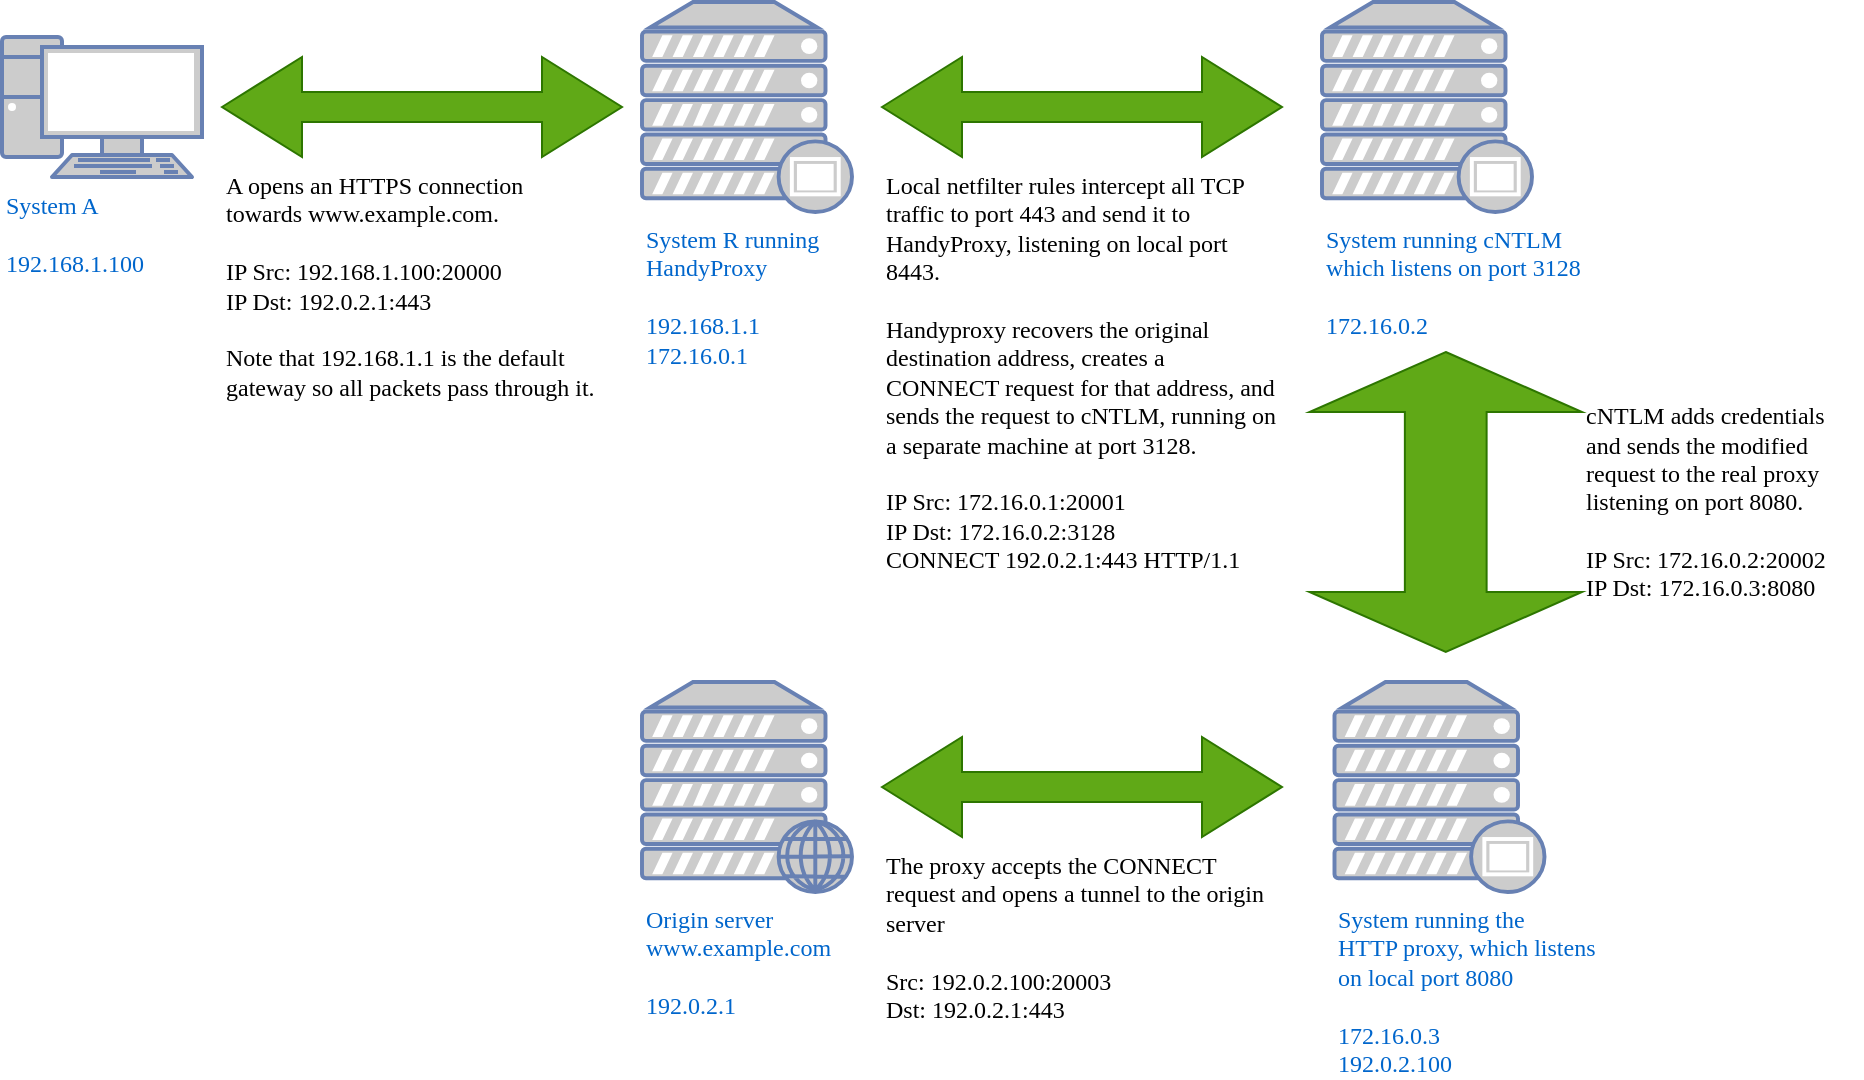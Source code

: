 <mxfile version="14.6.13" type="device"><diagram name="Page-1" id="822b0af5-4adb-64df-f703-e8dfc1f81529"><mxGraphModel dx="1102" dy="814" grid="1" gridSize="10" guides="1" tooltips="1" connect="1" arrows="1" fold="1" page="1" pageScale="1" pageWidth="1100" pageHeight="850" background="#ffffff" math="0" shadow="0"><root><mxCell id="0"/><mxCell id="1" parent="0"/><mxCell id="e0hVFOviVvBzc4T_WlIv-1" value="System A&lt;br&gt;&lt;br&gt;192.168.1.100" style="fontColor=#0066CC;verticalAlign=top;verticalLabelPosition=bottom;labelPosition=center;align=left;html=1;outlineConnect=0;fillColor=#CCCCCC;strokeColor=#6881B3;gradientColor=none;gradientDirection=north;strokeWidth=2;shape=mxgraph.networks.pc;fontFamily=Montserrat;fontSource=https%3A%2F%2Ffonts.googleapis.com%2Fcss%3Ffamily%3DMontserrat;" parent="1" vertex="1"><mxGeometry x="60" y="267.5" width="100" height="70" as="geometry"/></mxCell><mxCell id="e0hVFOviVvBzc4T_WlIv-3" value="Origin server&lt;br&gt;www.example.com&lt;br&gt;&lt;br&gt;192.0.2.1" style="fontColor=#0066CC;verticalAlign=top;verticalLabelPosition=bottom;labelPosition=center;align=left;html=1;outlineConnect=0;fillColor=#CCCCCC;strokeColor=#6881B3;gradientColor=none;gradientDirection=north;strokeWidth=2;shape=mxgraph.networks.web_server;fontFamily=Montserrat;fontSource=https%3A%2F%2Ffonts.googleapis.com%2Fcss%3Ffamily%3DMontserrat;" parent="1" vertex="1"><mxGeometry x="380" y="590" width="105" height="105" as="geometry"/></mxCell><mxCell id="e0hVFOviVvBzc4T_WlIv-4" value="System R running&lt;br&gt;HandyProxy&lt;br&gt;&lt;br&gt;192.168.1.1&lt;br&gt;172.16.0.1" style="fontColor=#0066CC;verticalAlign=top;verticalLabelPosition=bottom;labelPosition=center;align=left;html=1;outlineConnect=0;fillColor=#CCCCCC;strokeColor=#6881B3;gradientColor=none;gradientDirection=north;strokeWidth=2;shape=mxgraph.networks.proxy_server;fontFamily=Montserrat;fontSource=https%3A%2F%2Ffonts.googleapis.com%2Fcss%3Ffamily%3DMontserrat;" parent="1" vertex="1"><mxGeometry x="380" y="250" width="105" height="105" as="geometry"/></mxCell><mxCell id="e0hVFOviVvBzc4T_WlIv-5" value="System running cNTLM&lt;br&gt;which listens on port 3128&lt;br&gt;&lt;br&gt;172.16.0.2" style="fontColor=#0066CC;verticalAlign=top;verticalLabelPosition=bottom;labelPosition=center;align=left;html=1;outlineConnect=0;fillColor=#CCCCCC;strokeColor=#6881B3;gradientColor=none;gradientDirection=north;strokeWidth=2;shape=mxgraph.networks.proxy_server;fontFamily=Montserrat;fontSource=https%3A%2F%2Ffonts.googleapis.com%2Fcss%3Ffamily%3DMontserrat;" parent="1" vertex="1"><mxGeometry x="720" y="250" width="105" height="105" as="geometry"/></mxCell><mxCell id="e0hVFOviVvBzc4T_WlIv-6" value="System running the&lt;br&gt;HTTP proxy, which listens&lt;br&gt;on local port 8080&lt;br&gt;&lt;br&gt;172.16.0.3&lt;br&gt;192.0.2.100" style="fontColor=#0066CC;verticalAlign=top;verticalLabelPosition=bottom;labelPosition=center;align=left;html=1;outlineConnect=0;fillColor=#CCCCCC;strokeColor=#6881B3;gradientColor=none;gradientDirection=north;strokeWidth=2;shape=mxgraph.networks.proxy_server;fontFamily=Montserrat;fontSource=https%3A%2F%2Ffonts.googleapis.com%2Fcss%3Ffamily%3DMontserrat;" parent="1" vertex="1"><mxGeometry x="726.25" y="590" width="105" height="105" as="geometry"/></mxCell><mxCell id="e0hVFOviVvBzc4T_WlIv-7" value="A opens an HTTPS connection&lt;br&gt;towards www.example.com.&lt;br&gt;&lt;br&gt;IP Src: 192.168.1.100:20000&lt;br&gt;IP Dst: 192.0.2.1:443&lt;br&gt;&lt;br&gt;Note that 192.168.1.1 is the default gateway so all packets pass through it." style="shape=doubleArrow;whiteSpace=wrap;html=1;fillColor=#60a917;strokeColor=#2D7600;fontColor=#000000;verticalAlign=top;labelPosition=center;verticalLabelPosition=bottom;align=left;fontFamily=Montserrat;fontSource=https%3A%2F%2Ffonts.googleapis.com%2Fcss%3Ffamily%3DMontserrat;" parent="1" vertex="1"><mxGeometry x="170" y="277.5" width="200" height="50" as="geometry"/></mxCell><mxCell id="e0hVFOviVvBzc4T_WlIv-8" value="Local netfilter rules intercept all TCP traffic to port 443 and send it to HandyProxy, listening on local port 8443.&lt;br&gt;&lt;br&gt;Handyproxy recovers the original destination address, creates a CONNECT request for that address, and sends the request to cNTLM, running on a separate machine at port 3128.&lt;br&gt;&lt;br&gt;IP Src: 172.16.0.1:20001&lt;br&gt;IP Dst: 172.16.0.2:3128&lt;br&gt;CONNECT 192.0.2.1:443 HTTP/1.1" style="shape=doubleArrow;whiteSpace=wrap;html=1;fillColor=#60a917;strokeColor=#2D7600;fontColor=#000000;verticalAlign=top;labelPosition=center;verticalLabelPosition=bottom;align=left;fontFamily=Montserrat;fontSource=https%3A%2F%2Ffonts.googleapis.com%2Fcss%3Ffamily%3DMontserrat;" parent="1" vertex="1"><mxGeometry x="500" y="277.5" width="200" height="50" as="geometry"/></mxCell><mxCell id="e0hVFOviVvBzc4T_WlIv-14" value="cNTLM adds credentials and sends the modified request to the real proxy listening on port 8080.&lt;br&gt;&lt;br&gt;IP Src: 172.16.0.2:20002&lt;br&gt;IP Dst: 172.16.0.3:8080" style="shape=doubleArrow;direction=south;whiteSpace=wrap;html=1;align=left;fillColor=#60a917;strokeColor=#2D7600;labelPosition=right;verticalLabelPosition=middle;verticalAlign=middle;fontColor=#000000;fontFamily=Montserrat;fontSource=https%3A%2F%2Ffonts.googleapis.com%2Fcss%3Ffamily%3DMontserrat;" parent="1" vertex="1"><mxGeometry x="713.75" y="425" width="136.25" height="150" as="geometry"/></mxCell><mxCell id="e0hVFOviVvBzc4T_WlIv-17" value="The proxy accepts the CONNECT request and opens a tunnel to the origin server&lt;br&gt;&lt;br&gt;Src: 192.0.2.100:20003&lt;br&gt;Dst: 192.0.2.1:443" style="shape=doubleArrow;whiteSpace=wrap;html=1;fillColor=#60a917;strokeColor=#2D7600;fontColor=#000000;verticalAlign=top;labelPosition=center;verticalLabelPosition=bottom;align=left;fontFamily=Montserrat;fontSource=https%3A%2F%2Ffonts.googleapis.com%2Fcss%3Ffamily%3DMontserrat;" parent="1" vertex="1"><mxGeometry x="500" y="617.5" width="200" height="50" as="geometry"/></mxCell></root></mxGraphModel></diagram></mxfile>